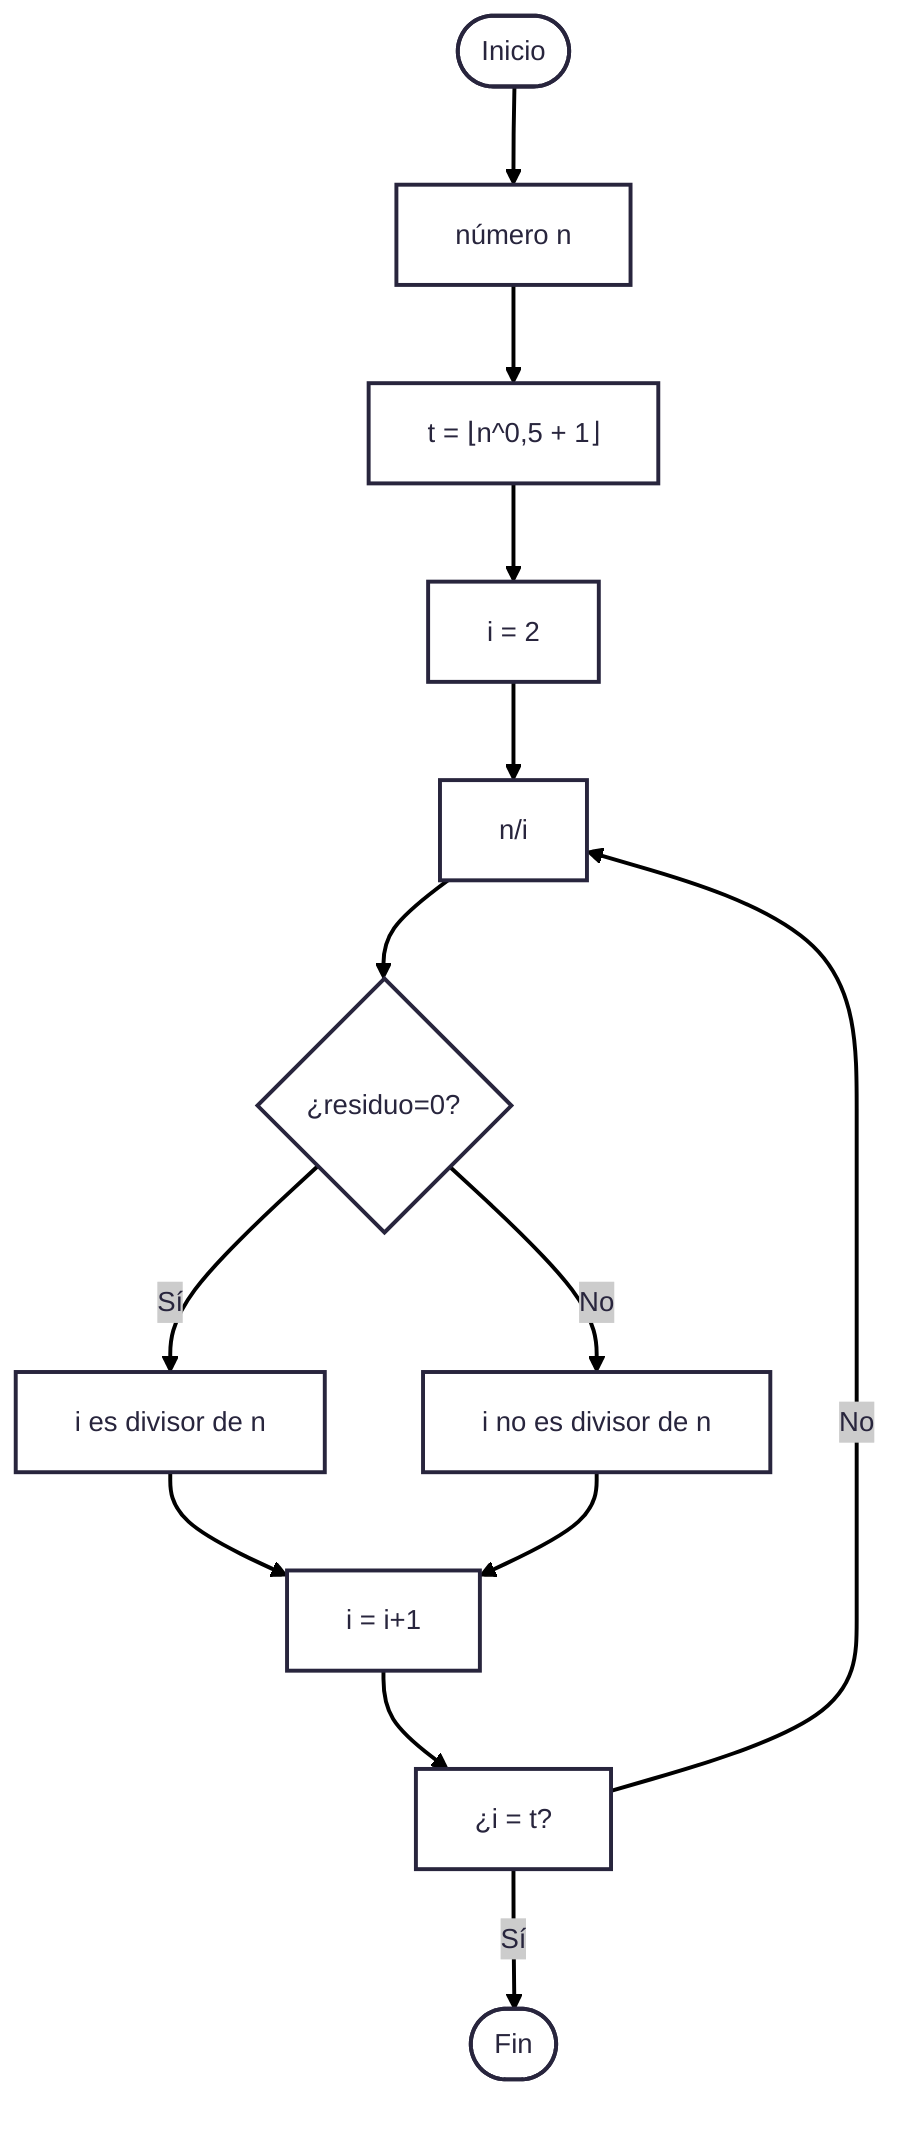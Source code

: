 ---
config:
  theme: redux
---
flowchart TD
    A(["Inicio"]) --> B["número n"]
    B --> C["t = ⌊n^0,5 + 1⌋"]
    C --> D["i = 2"]
    D --> E["n/i"]
    E --> F{"¿residuo=0?"}
     F -- Sí --> G["i es divisor de n"] 
     F -- No -->H["i no es divisor de n"]
    G --> I["i = i+1"]
    H --> I
    I --> J["¿i = t?"]
    J -- Sí -->n1(["Fin"])
    J -- No -->E